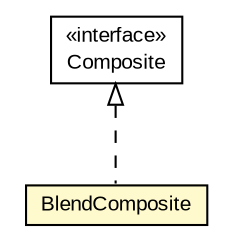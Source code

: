 #!/usr/local/bin/dot
#
# Class diagram 
# Generated by UMLGraph version 5.3 (http://www.umlgraph.org/)
#

digraph G {
	edge [fontname="arial",fontsize=10,labelfontname="arial",labelfontsize=10];
	node [fontname="arial",fontsize=10,shape=plaintext];
	nodesep=0.25;
	ranksep=0.5;
	// context.arch.intelligibility.apps.homeactivity.BlendComposite
	c111257 [label=<<table title="context.arch.intelligibility.apps.homeactivity.BlendComposite" border="0" cellborder="1" cellspacing="0" cellpadding="2" port="p" bgcolor="lemonChiffon" href="./BlendComposite.html">
		<tr><td><table border="0" cellspacing="0" cellpadding="1">
<tr><td align="center" balign="center"> BlendComposite </td></tr>
		</table></td></tr>
		</table>>, fontname="arial", fontcolor="black", fontsize=10.0];
	//context.arch.intelligibility.apps.homeactivity.BlendComposite implements java.awt.Composite
	c111401:p -> c111257:p [dir=back,arrowtail=empty,style=dashed];
	// java.awt.Composite
	c111401 [label=<<table title="java.awt.Composite" border="0" cellborder="1" cellspacing="0" cellpadding="2" port="p" href="http://java.sun.com/j2se/1.4.2/docs/api/java/awt/Composite.html">
		<tr><td><table border="0" cellspacing="0" cellpadding="1">
<tr><td align="center" balign="center"> &#171;interface&#187; </td></tr>
<tr><td align="center" balign="center"> Composite </td></tr>
		</table></td></tr>
		</table>>, fontname="arial", fontcolor="black", fontsize=10.0];
}


